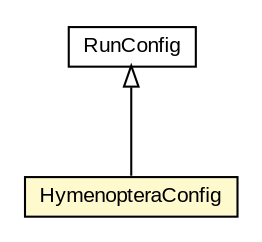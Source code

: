 #!/usr/local/bin/dot
#
# Class diagram 
# Generated by UMLGraph version R5_6-24-gf6e263 (http://www.umlgraph.org/)
#

digraph G {
	edge [fontname="arial",fontsize=10,labelfontname="arial",labelfontsize=10];
	node [fontname="arial",fontsize=10,shape=plaintext];
	nodesep=0.25;
	ranksep=0.5;
	// edu.arizona.biosemantics.semanticmarkup.config.RunConfig
	c71431 [label=<<table title="edu.arizona.biosemantics.semanticmarkup.config.RunConfig" border="0" cellborder="1" cellspacing="0" cellpadding="2" port="p" href="../RunConfig.html">
		<tr><td><table border="0" cellspacing="0" cellpadding="1">
<tr><td align="center" balign="center"> RunConfig </td></tr>
		</table></td></tr>
		</table>>, URL="../RunConfig.html", fontname="arial", fontcolor="black", fontsize=10.0];
	// edu.arizona.biosemantics.semanticmarkup.config.taxongroup.HymenopteraConfig
	c71439 [label=<<table title="edu.arizona.biosemantics.semanticmarkup.config.taxongroup.HymenopteraConfig" border="0" cellborder="1" cellspacing="0" cellpadding="2" port="p" bgcolor="lemonChiffon" href="./HymenopteraConfig.html">
		<tr><td><table border="0" cellspacing="0" cellpadding="1">
<tr><td align="center" balign="center"> HymenopteraConfig </td></tr>
		</table></td></tr>
		</table>>, URL="./HymenopteraConfig.html", fontname="arial", fontcolor="black", fontsize=10.0];
	//edu.arizona.biosemantics.semanticmarkup.config.taxongroup.HymenopteraConfig extends edu.arizona.biosemantics.semanticmarkup.config.RunConfig
	c71431:p -> c71439:p [dir=back,arrowtail=empty];
}

